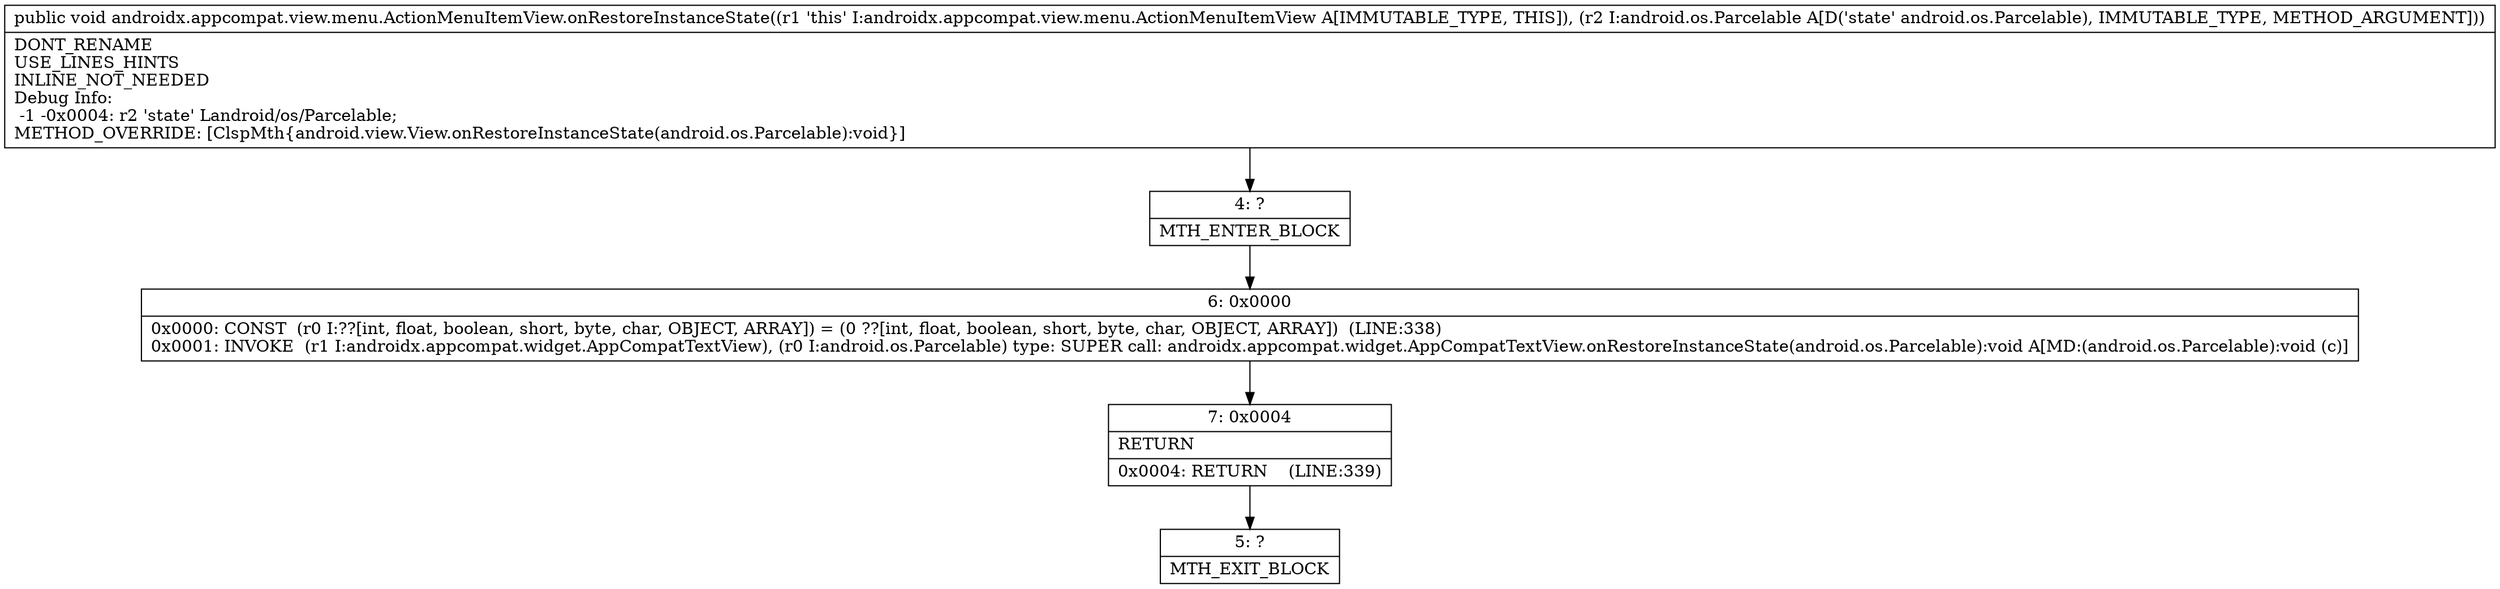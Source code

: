 digraph "CFG forandroidx.appcompat.view.menu.ActionMenuItemView.onRestoreInstanceState(Landroid\/os\/Parcelable;)V" {
Node_4 [shape=record,label="{4\:\ ?|MTH_ENTER_BLOCK\l}"];
Node_6 [shape=record,label="{6\:\ 0x0000|0x0000: CONST  (r0 I:??[int, float, boolean, short, byte, char, OBJECT, ARRAY]) = (0 ??[int, float, boolean, short, byte, char, OBJECT, ARRAY])  (LINE:338)\l0x0001: INVOKE  (r1 I:androidx.appcompat.widget.AppCompatTextView), (r0 I:android.os.Parcelable) type: SUPER call: androidx.appcompat.widget.AppCompatTextView.onRestoreInstanceState(android.os.Parcelable):void A[MD:(android.os.Parcelable):void (c)]\l}"];
Node_7 [shape=record,label="{7\:\ 0x0004|RETURN\l|0x0004: RETURN    (LINE:339)\l}"];
Node_5 [shape=record,label="{5\:\ ?|MTH_EXIT_BLOCK\l}"];
MethodNode[shape=record,label="{public void androidx.appcompat.view.menu.ActionMenuItemView.onRestoreInstanceState((r1 'this' I:androidx.appcompat.view.menu.ActionMenuItemView A[IMMUTABLE_TYPE, THIS]), (r2 I:android.os.Parcelable A[D('state' android.os.Parcelable), IMMUTABLE_TYPE, METHOD_ARGUMENT]))  | DONT_RENAME\lUSE_LINES_HINTS\lINLINE_NOT_NEEDED\lDebug Info:\l  \-1 \-0x0004: r2 'state' Landroid\/os\/Parcelable;\lMETHOD_OVERRIDE: [ClspMth\{android.view.View.onRestoreInstanceState(android.os.Parcelable):void\}]\l}"];
MethodNode -> Node_4;Node_4 -> Node_6;
Node_6 -> Node_7;
Node_7 -> Node_5;
}


